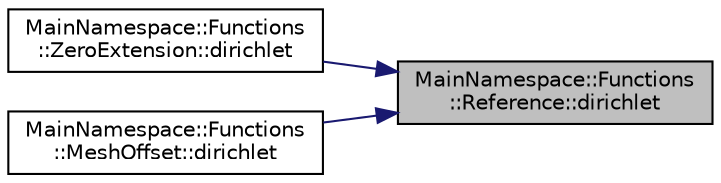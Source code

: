 digraph "MainNamespace::Functions::Reference::dirichlet"
{
 // INTERACTIVE_SVG=YES
 // LATEX_PDF_SIZE
  edge [fontname="Helvetica",fontsize="10",labelfontname="Helvetica",labelfontsize="10"];
  node [fontname="Helvetica",fontsize="10",shape=record];
  rankdir="RL";
  Node1 [label="MainNamespace::Functions\l::Reference::dirichlet",height=0.2,width=0.4,color="black", fillcolor="grey75", style="filled", fontcolor="black",tooltip="Compute the (discrete) (Dirichlet) trace of the function at point."];
  Node1 -> Node2 [dir="back",color="midnightblue",fontsize="10",style="solid",fontname="Helvetica"];
  Node2 [label="MainNamespace::Functions\l::ZeroExtension::dirichlet",height=0.2,width=0.4,color="black", fillcolor="white", style="filled",URL="$class_main_namespace_1_1_functions_1_1_zero_extension.html#acec47993f1f34b26a17d15f3eb425857",tooltip="Compute an offset for the Dirictlet trace of the current solution."];
  Node1 -> Node3 [dir="back",color="midnightblue",fontsize="10",style="solid",fontname="Helvetica"];
  Node3 [label="MainNamespace::Functions\l::MeshOffset::dirichlet",height=0.2,width=0.4,color="black", fillcolor="white", style="filled",URL="$class_main_namespace_1_1_functions_1_1_mesh_offset.html#aca0e376573264cc64632d960885012a1",tooltip="Compute the (discrete) (Dirichlet) trace of the function at point."];
}
